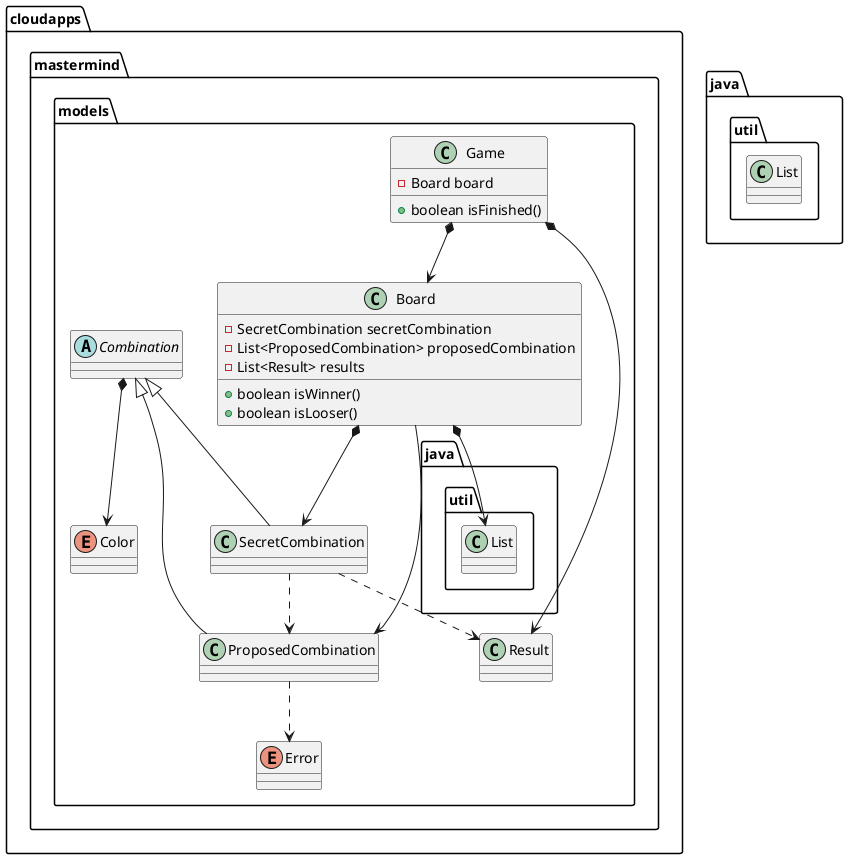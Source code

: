 # Package **cloudapps.mastermind.models**

@startuml

package "cloudapps.mastermind.models" {

  class Game {
    -Board board
    
    

    +boolean isFinished()
    
  }
  
  class Board {
    -SecretCombination secretCombination
    -List<ProposedCombination> proposedCombination
    -List<Result> results
    +boolean isWinner()
    +boolean isLooser()
  }
  
  abstract class Combination {}
  
  class SecretCombination {}
  
  class ProposedCombination {}
  
  enum Color {}
  
  enum Error {}
  
  class Result {}
  
  Game *--> Board
  Board *--> SecretCombination
  Board --> ProposedCombination
  Board *-->  java.util.List
  Game *--> Result
  
  Combination <|-- SecretCombination
  Combination <|-- ProposedCombination
  Combination *--> Color
  
  SecretCombination ..> Result
  SecretCombination ..> ProposedCombination
  
  ProposedCombination ..> Error
  
}

package "java.util" {
  
  class List {}


@enduml
